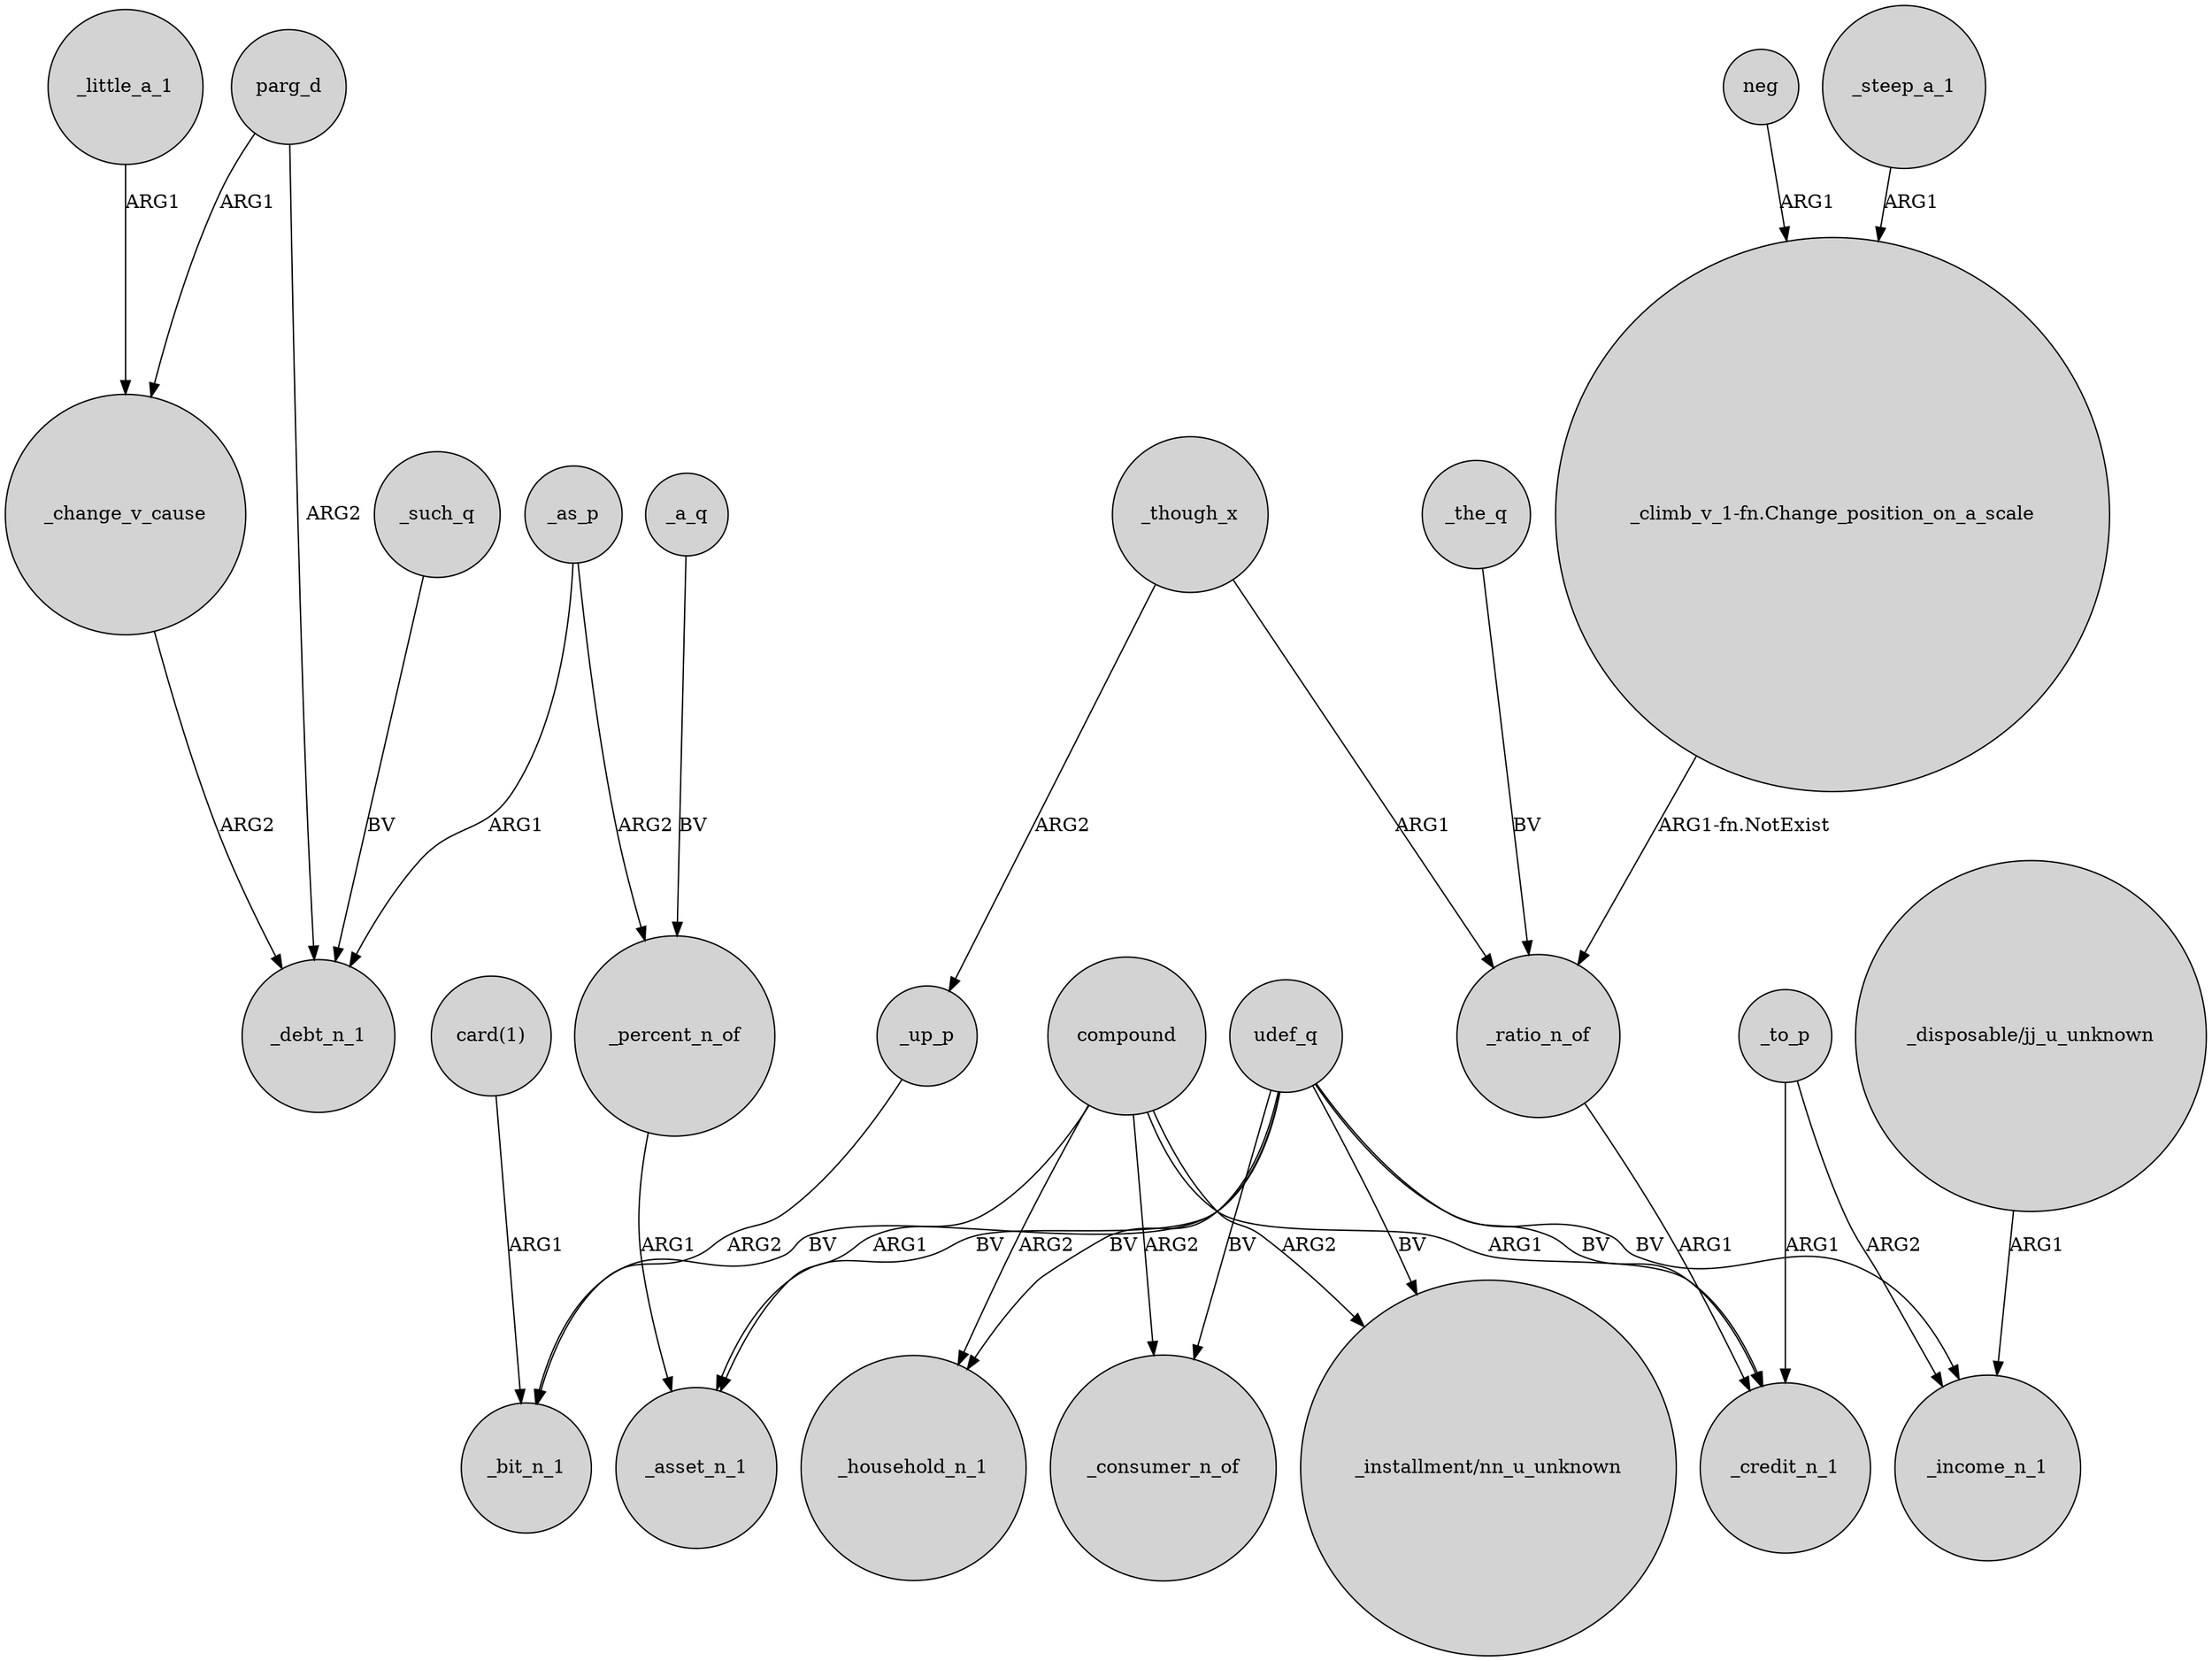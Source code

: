 digraph {
	node [shape=circle style=filled]
	_little_a_1 -> _change_v_cause [label=ARG1]
	parg_d -> _change_v_cause [label=ARG1]
	udef_q -> _credit_n_1 [label=BV]
	udef_q -> _bit_n_1 [label=BV]
	udef_q -> _household_n_1 [label=BV]
	_as_p -> _percent_n_of [label=ARG2]
	"_climb_v_1-fn.Change_position_on_a_scale" -> _ratio_n_of [label="ARG1-fn.NotExist"]
	_to_p -> _income_n_1 [label=ARG2]
	compound -> _asset_n_1 [label=ARG1]
	_ratio_n_of -> _credit_n_1 [label=ARG1]
	compound -> "_installment/nn_u_unknown" [label=ARG2]
	compound -> _household_n_1 [label=ARG2]
	udef_q -> _asset_n_1 [label=BV]
	udef_q -> "_installment/nn_u_unknown" [label=BV]
	compound -> _credit_n_1 [label=ARG1]
	parg_d -> _debt_n_1 [label=ARG2]
	_the_q -> _ratio_n_of [label=BV]
	udef_q -> _consumer_n_of [label=BV]
	_percent_n_of -> _asset_n_1 [label=ARG1]
	"_disposable/jj_u_unknown" -> _income_n_1 [label=ARG1]
	_such_q -> _debt_n_1 [label=BV]
	_though_x -> _ratio_n_of [label=ARG1]
	compound -> _consumer_n_of [label=ARG2]
	neg -> "_climb_v_1-fn.Change_position_on_a_scale" [label=ARG1]
	_as_p -> _debt_n_1 [label=ARG1]
	_change_v_cause -> _debt_n_1 [label=ARG2]
	"card(1)" -> _bit_n_1 [label=ARG1]
	_up_p -> _bit_n_1 [label=ARG2]
	_steep_a_1 -> "_climb_v_1-fn.Change_position_on_a_scale" [label=ARG1]
	_though_x -> _up_p [label=ARG2]
	_to_p -> _credit_n_1 [label=ARG1]
	udef_q -> _income_n_1 [label=BV]
	_a_q -> _percent_n_of [label=BV]
}
